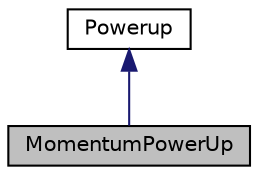 digraph "MomentumPowerUp"
{
 // LATEX_PDF_SIZE
  edge [fontname="Helvetica",fontsize="10",labelfontname="Helvetica",labelfontsize="10"];
  node [fontname="Helvetica",fontsize="10",shape=record];
  Node1 [label="MomentumPowerUp",height=0.2,width=0.4,color="black", fillcolor="grey75", style="filled", fontcolor="black",tooltip="class for momentum power up"];
  Node2 -> Node1 [dir="back",color="midnightblue",fontsize="10",style="solid",fontname="Helvetica"];
  Node2 [label="Powerup",height=0.2,width=0.4,color="black", fillcolor="white", style="filled",URL="$class_powerup.html",tooltip="Base class for all the powerups."];
}
